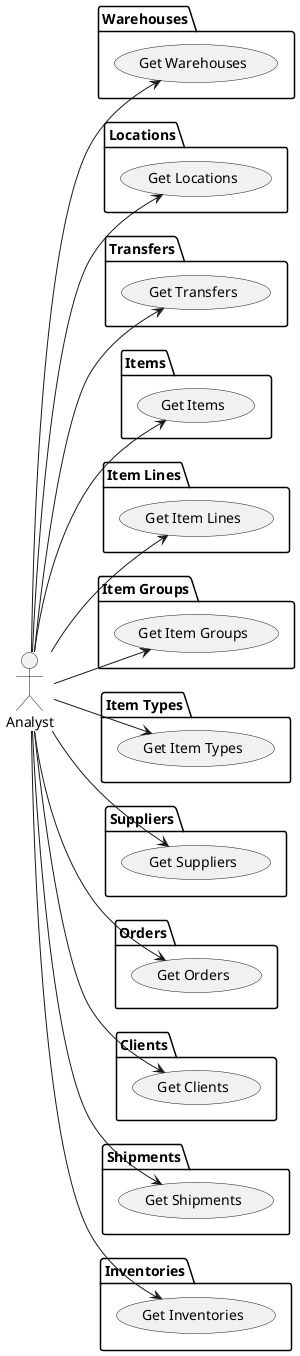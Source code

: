 @startuml Analyst
left to right direction
actor Analyst as analyst_key

package "Warehouses" {
  usecase "Get Warehouses" as UC_Warehouses_Get
}

package "Locations" {
  usecase "Get Locations" as UC_Locations_Get
}

package "Transfers" {
  usecase "Get Transfers" as UC_Transfers_Get
}

package "Items" {
  usecase "Get Items" as UC_Items_Get
}

package "Item Lines" {
  usecase "Get Item Lines" as UC_ItemLines_Get
}

package "Item Groups" {
  usecase "Get Item Groups" as UC_ItemGroups_Get
}

package "Item Types" {
  usecase "Get Item Types" as UC_ItemTypes_Get
}

package "Suppliers" {
  usecase "Get Suppliers" as UC_Suppliers_Get
}

package "Orders" {
  usecase "Get Orders" as UC_Orders_Get
}

package "Clients" {
  usecase "Get Clients" as UC_Clients_Get
}

package "Shipments" {
  usecase "Get Shipments" as UC_Shipments_Get
}

package "Inventories" {
  usecase "Get Inventories" as UC_Inventories_Get
}

analyst_key --> UC_Warehouses_Get
analyst_key --> UC_Locations_Get
analyst_key --> UC_Transfers_Get
analyst_key --> UC_Items_Get
analyst_key --> UC_ItemLines_Get
analyst_key --> UC_ItemGroups_Get
analyst_key --> UC_ItemTypes_Get
analyst_key --> UC_Suppliers_Get
analyst_key --> UC_Orders_Get
analyst_key --> UC_Clients_Get
analyst_key --> UC_Shipments_Get
analyst_key --> UC_Inventories_Get
@enduml
